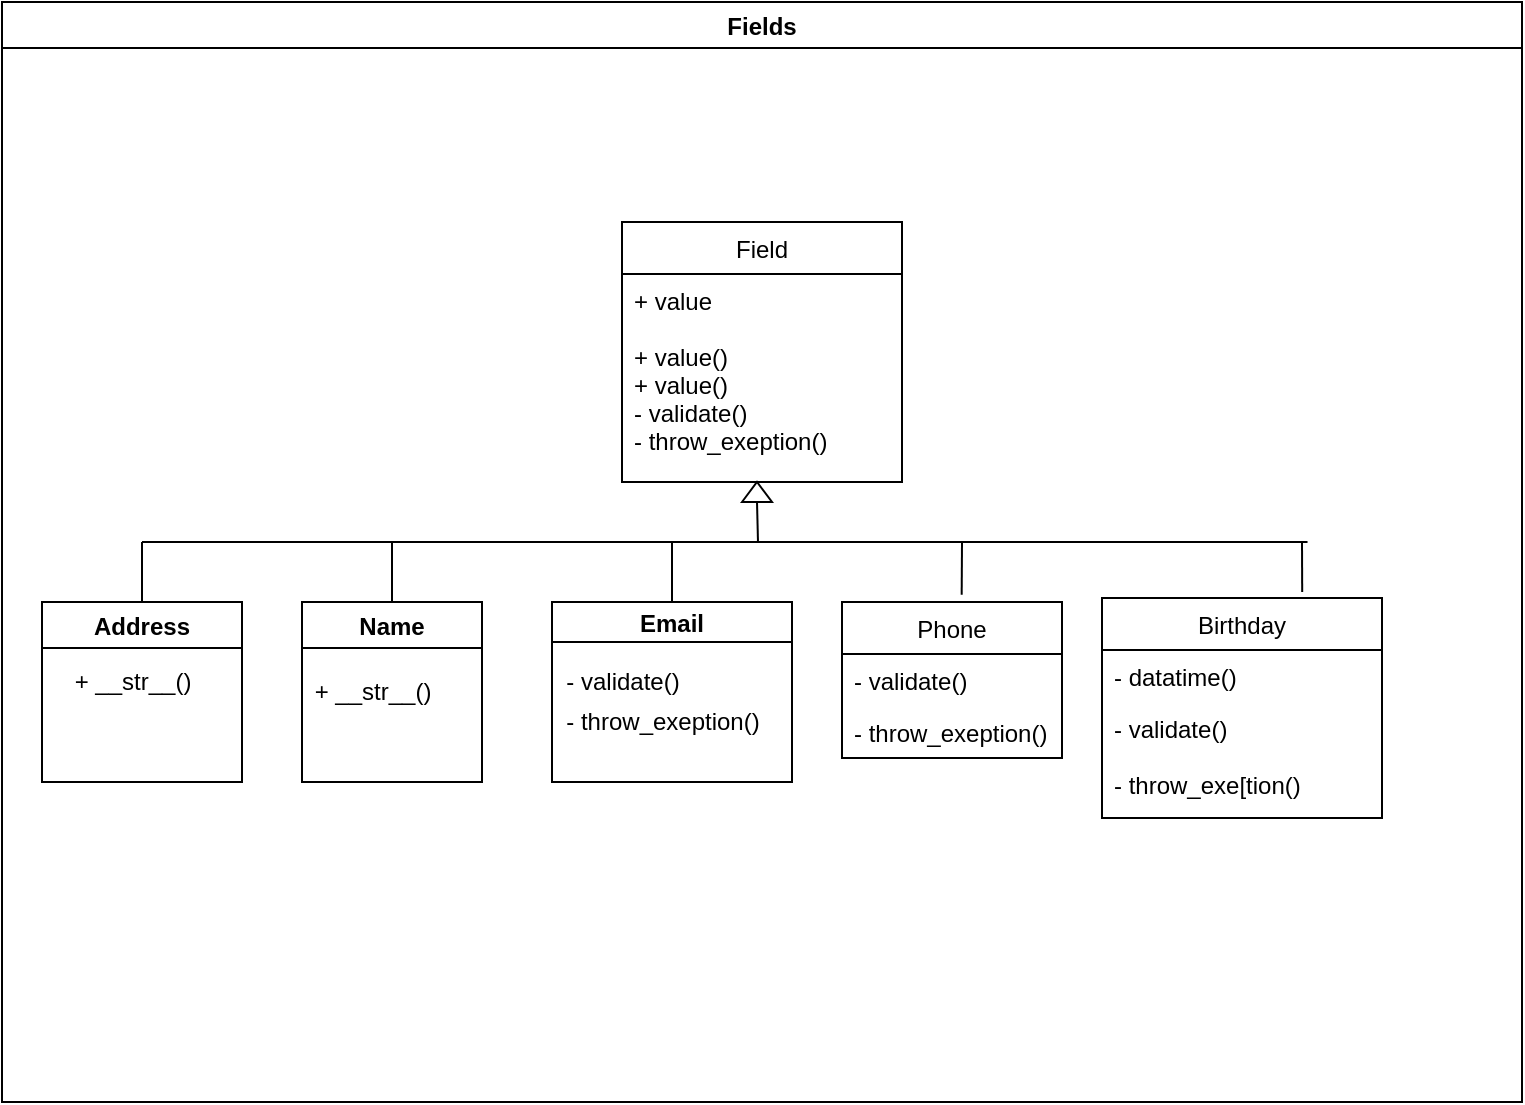 <mxfile>
    <diagram id="g6pJ0HCKLP107fkxW556" name="Page-1">
        <mxGraphModel dx="1686" dy="737" grid="1" gridSize="10" guides="1" tooltips="1" connect="1" arrows="1" fold="1" page="1" pageScale="1" pageWidth="827" pageHeight="1169" math="0" shadow="0">
            <root>
                <mxCell id="0"/>
                <mxCell id="1" parent="0"/>
                <mxCell id="2" value="Field" style="swimlane;fontStyle=0;childLayout=stackLayout;horizontal=1;startSize=26;fillColor=none;horizontalStack=0;resizeParent=1;resizeParentMax=0;resizeLast=0;collapsible=1;marginBottom=0;" vertex="1" parent="1">
                    <mxGeometry x="290" y="210" width="140" height="130" as="geometry"/>
                </mxCell>
                <mxCell id="5" value="+ value&#10;&#10;+ value()&#10;+ value()&#10;- validate()&#10;- throw_exeption()&#10;" style="text;strokeColor=none;fillColor=none;align=left;verticalAlign=top;spacingLeft=4;spacingRight=4;overflow=hidden;rotatable=0;points=[[0,0.5],[1,0.5]];portConstraint=eastwest;" vertex="1" parent="2">
                    <mxGeometry y="26" width="140" height="104" as="geometry"/>
                </mxCell>
                <mxCell id="8" value="Name" style="swimlane;" vertex="1" parent="1">
                    <mxGeometry x="130" y="400" width="90" height="90" as="geometry"/>
                </mxCell>
                <mxCell id="14" value="+ __str__()" style="text;html=1;align=center;verticalAlign=middle;resizable=0;points=[];autosize=1;strokeColor=none;fillColor=none;" vertex="1" parent="8">
                    <mxGeometry y="35" width="70" height="20" as="geometry"/>
                </mxCell>
                <mxCell id="9" value="Email" style="swimlane;startSize=20;" vertex="1" parent="1">
                    <mxGeometry x="255" y="400" width="120" height="90" as="geometry"/>
                </mxCell>
                <mxCell id="18" value="- throw_exeption()&lt;br&gt;" style="text;html=1;align=center;verticalAlign=middle;resizable=0;points=[];autosize=1;strokeColor=none;fillColor=none;" vertex="1" parent="9">
                    <mxGeometry y="50" width="110" height="20" as="geometry"/>
                </mxCell>
                <mxCell id="10" value="Address" style="swimlane;startSize=23;" vertex="1" parent="1">
                    <mxGeometry y="400" width="100" height="90" as="geometry"/>
                </mxCell>
                <mxCell id="13" value="+ __str__()&lt;br&gt;" style="text;html=1;align=center;verticalAlign=middle;resizable=0;points=[];autosize=1;strokeColor=none;fillColor=none;" vertex="1" parent="10">
                    <mxGeometry x="10" y="30" width="70" height="20" as="geometry"/>
                </mxCell>
                <mxCell id="15" value="&lt;br&gt;" style="text;html=1;align=center;verticalAlign=middle;resizable=0;points=[];autosize=1;strokeColor=none;fillColor=none;" vertex="1" parent="1">
                    <mxGeometry x="250" y="430" width="20" height="20" as="geometry"/>
                </mxCell>
                <mxCell id="17" value="- validate()" style="text;html=1;align=center;verticalAlign=middle;resizable=0;points=[];autosize=1;strokeColor=none;fillColor=none;" vertex="1" parent="1">
                    <mxGeometry x="255" y="430" width="70" height="20" as="geometry"/>
                </mxCell>
                <mxCell id="20" value="Phone" style="swimlane;fontStyle=0;childLayout=stackLayout;horizontal=1;startSize=26;fillColor=none;horizontalStack=0;resizeParent=1;resizeParentMax=0;resizeLast=0;collapsible=1;marginBottom=0;" vertex="1" parent="1">
                    <mxGeometry x="400" y="400" width="110" height="78" as="geometry"/>
                </mxCell>
                <mxCell id="34" value="" style="endArrow=none;html=1;exitX=0.715;exitY=-0.027;exitDx=0;exitDy=0;exitPerimeter=0;" edge="1" parent="20" source="24">
                    <mxGeometry width="50" height="50" relative="1" as="geometry">
                        <mxPoint x="230" y="-10" as="sourcePoint"/>
                        <mxPoint x="230" y="-30" as="targetPoint"/>
                    </mxGeometry>
                </mxCell>
                <mxCell id="21" value="- validate()" style="text;strokeColor=none;fillColor=none;align=left;verticalAlign=top;spacingLeft=4;spacingRight=4;overflow=hidden;rotatable=0;points=[[0,0.5],[1,0.5]];portConstraint=eastwest;" vertex="1" parent="20">
                    <mxGeometry y="26" width="110" height="26" as="geometry"/>
                </mxCell>
                <mxCell id="22" value="- throw_exeption()" style="text;strokeColor=none;fillColor=none;align=left;verticalAlign=top;spacingLeft=4;spacingRight=4;overflow=hidden;rotatable=0;points=[[0,0.5],[1,0.5]];portConstraint=eastwest;" vertex="1" parent="20">
                    <mxGeometry y="52" width="110" height="26" as="geometry"/>
                </mxCell>
                <mxCell id="24" value="Birthday" style="swimlane;fontStyle=0;childLayout=stackLayout;horizontal=1;startSize=26;fillColor=none;horizontalStack=0;resizeParent=1;resizeParentMax=0;resizeLast=0;collapsible=1;marginBottom=0;" vertex="1" parent="1">
                    <mxGeometry x="530" y="398" width="140" height="110" as="geometry"/>
                </mxCell>
                <mxCell id="25" value="- datatime()" style="text;strokeColor=none;fillColor=none;align=left;verticalAlign=top;spacingLeft=4;spacingRight=4;overflow=hidden;rotatable=0;points=[[0,0.5],[1,0.5]];portConstraint=eastwest;" vertex="1" parent="24">
                    <mxGeometry y="26" width="140" height="26" as="geometry"/>
                </mxCell>
                <mxCell id="27" value="- validate()&#10;&#10;- throw_exe[tion()" style="text;strokeColor=none;fillColor=none;align=left;verticalAlign=top;spacingLeft=4;spacingRight=4;overflow=hidden;rotatable=0;points=[[0,0.5],[1,0.5]];portConstraint=eastwest;" vertex="1" parent="24">
                    <mxGeometry y="52" width="140" height="58" as="geometry"/>
                </mxCell>
                <mxCell id="28" value="" style="triangle;whiteSpace=wrap;html=1;direction=north;" vertex="1" parent="1">
                    <mxGeometry x="350" y="340" width="15" height="10" as="geometry"/>
                </mxCell>
                <mxCell id="29" value="" style="endArrow=none;html=1;" edge="1" parent="1">
                    <mxGeometry width="50" height="50" relative="1" as="geometry">
                        <mxPoint x="632.759" y="370" as="sourcePoint"/>
                        <mxPoint x="50" y="370" as="targetPoint"/>
                    </mxGeometry>
                </mxCell>
                <mxCell id="30" value="" style="endArrow=none;html=1;exitX=0.5;exitY=0;exitDx=0;exitDy=0;" edge="1" parent="1" source="10">
                    <mxGeometry width="50" height="50" relative="1" as="geometry">
                        <mxPoint y="420" as="sourcePoint"/>
                        <mxPoint x="50" y="370" as="targetPoint"/>
                    </mxGeometry>
                </mxCell>
                <mxCell id="31" value="" style="endArrow=none;html=1;exitX=0.5;exitY=0;exitDx=0;exitDy=0;" edge="1" parent="1" source="8">
                    <mxGeometry width="50" height="50" relative="1" as="geometry">
                        <mxPoint x="150" y="420" as="sourcePoint"/>
                        <mxPoint x="175" y="370" as="targetPoint"/>
                    </mxGeometry>
                </mxCell>
                <mxCell id="32" value="" style="endArrow=none;html=1;" edge="1" parent="1">
                    <mxGeometry width="50" height="50" relative="1" as="geometry">
                        <mxPoint x="315" y="400" as="sourcePoint"/>
                        <mxPoint x="315" y="370" as="targetPoint"/>
                    </mxGeometry>
                </mxCell>
                <mxCell id="33" value="" style="endArrow=none;html=1;exitX=0.544;exitY=-0.046;exitDx=0;exitDy=0;exitPerimeter=0;" edge="1" parent="1" source="20">
                    <mxGeometry width="50" height="50" relative="1" as="geometry">
                        <mxPoint x="410" y="420" as="sourcePoint"/>
                        <mxPoint x="460" y="370" as="targetPoint"/>
                    </mxGeometry>
                </mxCell>
                <mxCell id="35" value="" style="endArrow=none;html=1;entryX=0;entryY=0.5;entryDx=0;entryDy=0;" edge="1" parent="1" target="28">
                    <mxGeometry width="50" height="50" relative="1" as="geometry">
                        <mxPoint x="358" y="370" as="sourcePoint"/>
                        <mxPoint x="270" y="370" as="targetPoint"/>
                    </mxGeometry>
                </mxCell>
                <mxCell id="36" value="Fields" style="swimlane;" vertex="1" parent="1">
                    <mxGeometry x="-20" y="100" width="760" height="550" as="geometry"/>
                </mxCell>
            </root>
        </mxGraphModel>
    </diagram>
</mxfile>